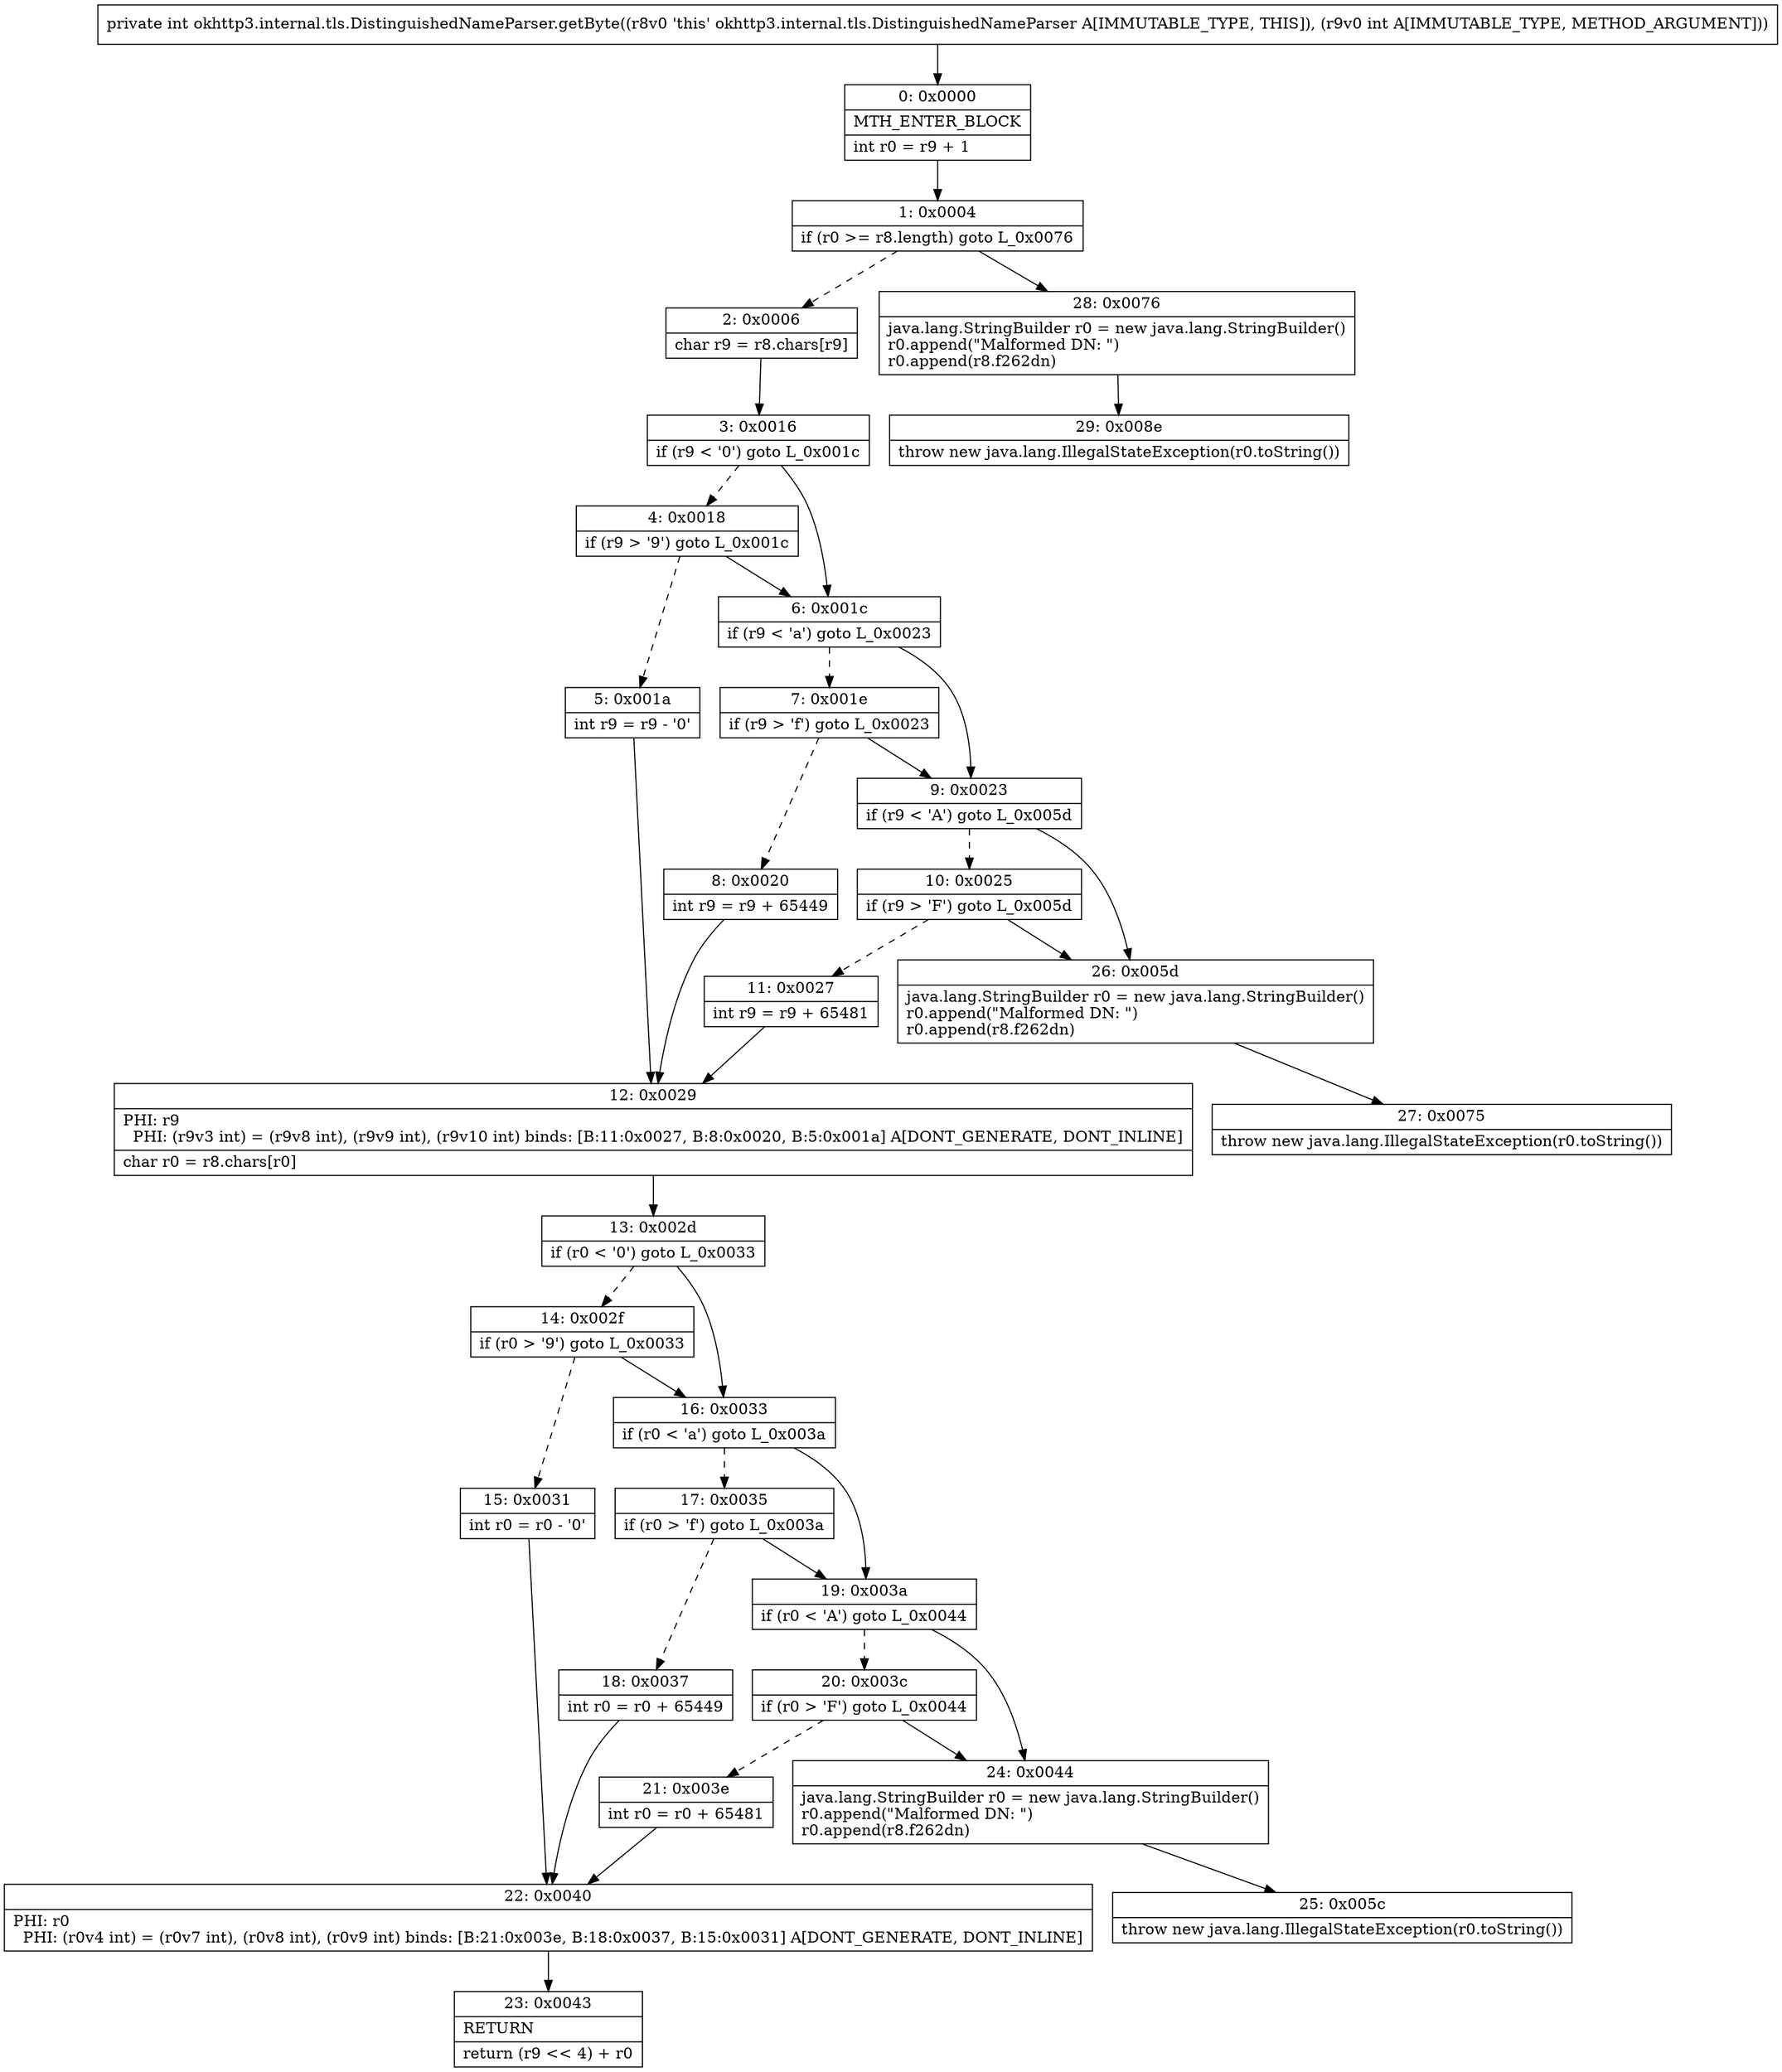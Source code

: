 digraph "CFG forokhttp3.internal.tls.DistinguishedNameParser.getByte(I)I" {
Node_0 [shape=record,label="{0\:\ 0x0000|MTH_ENTER_BLOCK\l|int r0 = r9 + 1\l}"];
Node_1 [shape=record,label="{1\:\ 0x0004|if (r0 \>= r8.length) goto L_0x0076\l}"];
Node_2 [shape=record,label="{2\:\ 0x0006|char r9 = r8.chars[r9]\l}"];
Node_3 [shape=record,label="{3\:\ 0x0016|if (r9 \< '0') goto L_0x001c\l}"];
Node_4 [shape=record,label="{4\:\ 0x0018|if (r9 \> '9') goto L_0x001c\l}"];
Node_5 [shape=record,label="{5\:\ 0x001a|int r9 = r9 \- '0'\l}"];
Node_6 [shape=record,label="{6\:\ 0x001c|if (r9 \< 'a') goto L_0x0023\l}"];
Node_7 [shape=record,label="{7\:\ 0x001e|if (r9 \> 'f') goto L_0x0023\l}"];
Node_8 [shape=record,label="{8\:\ 0x0020|int r9 = r9 + 65449\l}"];
Node_9 [shape=record,label="{9\:\ 0x0023|if (r9 \< 'A') goto L_0x005d\l}"];
Node_10 [shape=record,label="{10\:\ 0x0025|if (r9 \> 'F') goto L_0x005d\l}"];
Node_11 [shape=record,label="{11\:\ 0x0027|int r9 = r9 + 65481\l}"];
Node_12 [shape=record,label="{12\:\ 0x0029|PHI: r9 \l  PHI: (r9v3 int) = (r9v8 int), (r9v9 int), (r9v10 int) binds: [B:11:0x0027, B:8:0x0020, B:5:0x001a] A[DONT_GENERATE, DONT_INLINE]\l|char r0 = r8.chars[r0]\l}"];
Node_13 [shape=record,label="{13\:\ 0x002d|if (r0 \< '0') goto L_0x0033\l}"];
Node_14 [shape=record,label="{14\:\ 0x002f|if (r0 \> '9') goto L_0x0033\l}"];
Node_15 [shape=record,label="{15\:\ 0x0031|int r0 = r0 \- '0'\l}"];
Node_16 [shape=record,label="{16\:\ 0x0033|if (r0 \< 'a') goto L_0x003a\l}"];
Node_17 [shape=record,label="{17\:\ 0x0035|if (r0 \> 'f') goto L_0x003a\l}"];
Node_18 [shape=record,label="{18\:\ 0x0037|int r0 = r0 + 65449\l}"];
Node_19 [shape=record,label="{19\:\ 0x003a|if (r0 \< 'A') goto L_0x0044\l}"];
Node_20 [shape=record,label="{20\:\ 0x003c|if (r0 \> 'F') goto L_0x0044\l}"];
Node_21 [shape=record,label="{21\:\ 0x003e|int r0 = r0 + 65481\l}"];
Node_22 [shape=record,label="{22\:\ 0x0040|PHI: r0 \l  PHI: (r0v4 int) = (r0v7 int), (r0v8 int), (r0v9 int) binds: [B:21:0x003e, B:18:0x0037, B:15:0x0031] A[DONT_GENERATE, DONT_INLINE]\l}"];
Node_23 [shape=record,label="{23\:\ 0x0043|RETURN\l|return (r9 \<\< 4) + r0\l}"];
Node_24 [shape=record,label="{24\:\ 0x0044|java.lang.StringBuilder r0 = new java.lang.StringBuilder()\lr0.append(\"Malformed DN: \")\lr0.append(r8.f262dn)\l}"];
Node_25 [shape=record,label="{25\:\ 0x005c|throw new java.lang.IllegalStateException(r0.toString())\l}"];
Node_26 [shape=record,label="{26\:\ 0x005d|java.lang.StringBuilder r0 = new java.lang.StringBuilder()\lr0.append(\"Malformed DN: \")\lr0.append(r8.f262dn)\l}"];
Node_27 [shape=record,label="{27\:\ 0x0075|throw new java.lang.IllegalStateException(r0.toString())\l}"];
Node_28 [shape=record,label="{28\:\ 0x0076|java.lang.StringBuilder r0 = new java.lang.StringBuilder()\lr0.append(\"Malformed DN: \")\lr0.append(r8.f262dn)\l}"];
Node_29 [shape=record,label="{29\:\ 0x008e|throw new java.lang.IllegalStateException(r0.toString())\l}"];
MethodNode[shape=record,label="{private int okhttp3.internal.tls.DistinguishedNameParser.getByte((r8v0 'this' okhttp3.internal.tls.DistinguishedNameParser A[IMMUTABLE_TYPE, THIS]), (r9v0 int A[IMMUTABLE_TYPE, METHOD_ARGUMENT])) }"];
MethodNode -> Node_0;
Node_0 -> Node_1;
Node_1 -> Node_2[style=dashed];
Node_1 -> Node_28;
Node_2 -> Node_3;
Node_3 -> Node_4[style=dashed];
Node_3 -> Node_6;
Node_4 -> Node_5[style=dashed];
Node_4 -> Node_6;
Node_5 -> Node_12;
Node_6 -> Node_7[style=dashed];
Node_6 -> Node_9;
Node_7 -> Node_8[style=dashed];
Node_7 -> Node_9;
Node_8 -> Node_12;
Node_9 -> Node_10[style=dashed];
Node_9 -> Node_26;
Node_10 -> Node_11[style=dashed];
Node_10 -> Node_26;
Node_11 -> Node_12;
Node_12 -> Node_13;
Node_13 -> Node_14[style=dashed];
Node_13 -> Node_16;
Node_14 -> Node_15[style=dashed];
Node_14 -> Node_16;
Node_15 -> Node_22;
Node_16 -> Node_17[style=dashed];
Node_16 -> Node_19;
Node_17 -> Node_18[style=dashed];
Node_17 -> Node_19;
Node_18 -> Node_22;
Node_19 -> Node_20[style=dashed];
Node_19 -> Node_24;
Node_20 -> Node_21[style=dashed];
Node_20 -> Node_24;
Node_21 -> Node_22;
Node_22 -> Node_23;
Node_24 -> Node_25;
Node_26 -> Node_27;
Node_28 -> Node_29;
}

